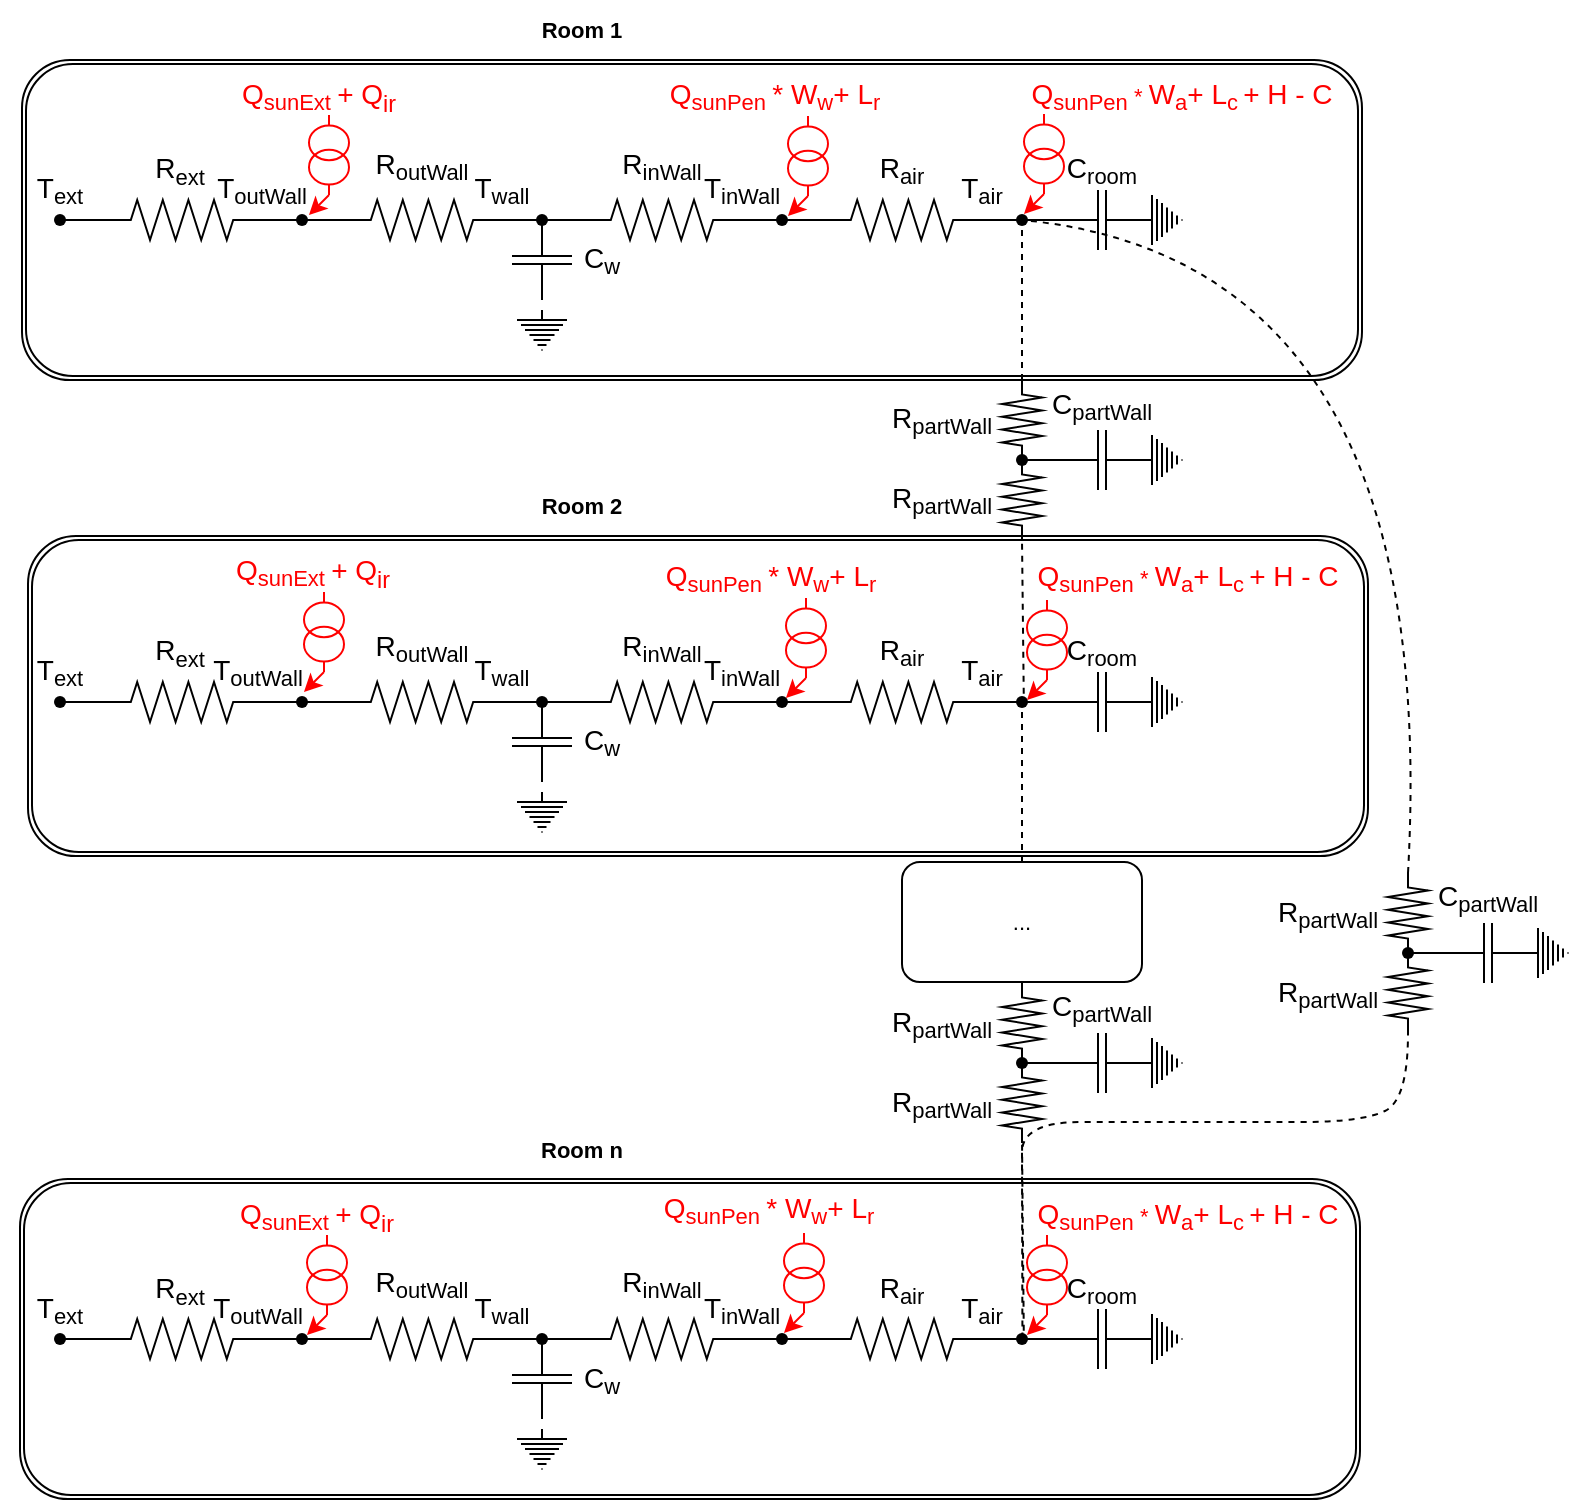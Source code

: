 <mxfile version="20.6.0" type="github">
  <diagram id="fp2iglX0YN-jyKUy6nzM" name="Page-1">
    <mxGraphModel dx="1377" dy="803" grid="1" gridSize="10" guides="1" tooltips="1" connect="1" arrows="1" fold="1" page="1" pageScale="1" pageWidth="827" pageHeight="1169" math="0" shadow="0">
      <root>
        <mxCell id="0" />
        <mxCell id="1" parent="0" />
        <mxCell id="AQ2lkBxd3Dtjlv-5lI-6-3" value="" style="pointerEvents=1;verticalLabelPosition=bottom;shadow=0;dashed=0;align=center;html=1;verticalAlign=top;shape=mxgraph.electrical.resistors.resistor_2;" parent="1" vertex="1">
          <mxGeometry x="80" y="110" width="80" height="20" as="geometry" />
        </mxCell>
        <mxCell id="AQ2lkBxd3Dtjlv-5lI-6-4" value="" style="shape=waypoint;sketch=0;fillStyle=solid;size=6;pointerEvents=1;points=[];fillColor=none;resizable=0;rotatable=0;perimeter=centerPerimeter;snapToPoint=1;" parent="1" vertex="1">
          <mxGeometry x="39" y="100" width="40" height="40" as="geometry" />
        </mxCell>
        <mxCell id="AQ2lkBxd3Dtjlv-5lI-6-5" value="&lt;font style=&quot;&quot;&gt;&lt;span style=&quot;font-size: 14px;&quot;&gt;T&lt;/span&gt;&lt;sub style=&quot;&quot;&gt;&lt;font style=&quot;font-size: 11px;&quot;&gt;ext&lt;/font&gt;&lt;/sub&gt;&lt;/font&gt;" style="text;html=1;strokeColor=none;fillColor=none;align=center;verticalAlign=middle;whiteSpace=wrap;rounded=0;" parent="1" vertex="1">
          <mxGeometry x="29" y="90" width="60" height="30" as="geometry" />
        </mxCell>
        <mxCell id="AQ2lkBxd3Dtjlv-5lI-6-13" value="&lt;font style=&quot;font-size: 14px;&quot;&gt;T&lt;/font&gt;&lt;sub style=&quot;&quot;&gt;&lt;font style=&quot;font-size: 11px;&quot;&gt;outWall&lt;/font&gt;&lt;/sub&gt;" style="text;html=1;strokeColor=none;fillColor=none;align=center;verticalAlign=middle;whiteSpace=wrap;rounded=0;" parent="1" vertex="1">
          <mxGeometry x="130" y="90" width="60" height="30" as="geometry" />
        </mxCell>
        <mxCell id="AQ2lkBxd3Dtjlv-5lI-6-14" value="" style="pointerEvents=1;verticalLabelPosition=bottom;shadow=0;dashed=0;align=center;html=1;verticalAlign=top;shape=mxgraph.electrical.resistors.resistor_2;" parent="1" vertex="1">
          <mxGeometry x="200" y="110" width="80" height="20" as="geometry" />
        </mxCell>
        <mxCell id="AQ2lkBxd3Dtjlv-5lI-6-17" value="" style="endArrow=none;html=1;rounded=0;fontSize=14;exitX=0.592;exitY=0.597;exitDx=0;exitDy=0;exitPerimeter=0;entryX=0;entryY=0.5;entryDx=0;entryDy=0;entryPerimeter=0;" parent="1" source="AQ2lkBxd3Dtjlv-5lI-6-4" target="AQ2lkBxd3Dtjlv-5lI-6-3" edge="1">
          <mxGeometry width="50" height="50" relative="1" as="geometry">
            <mxPoint x="270" y="330" as="sourcePoint" />
            <mxPoint x="320" y="280" as="targetPoint" />
          </mxGeometry>
        </mxCell>
        <mxCell id="AQ2lkBxd3Dtjlv-5lI-6-21" value="" style="endArrow=none;html=1;rounded=0;fontSize=14;exitX=1;exitY=0.5;exitDx=0;exitDy=0;exitPerimeter=0;entryX=0;entryY=0.5;entryDx=0;entryDy=0;entryPerimeter=0;" parent="1" source="AQ2lkBxd3Dtjlv-5lI-6-3" target="AQ2lkBxd3Dtjlv-5lI-6-14" edge="1">
          <mxGeometry width="50" height="50" relative="1" as="geometry">
            <mxPoint x="270" y="330" as="sourcePoint" />
            <mxPoint x="320" y="280" as="targetPoint" />
          </mxGeometry>
        </mxCell>
        <mxCell id="AQ2lkBxd3Dtjlv-5lI-6-22" value="" style="shape=waypoint;sketch=0;fillStyle=solid;size=6;pointerEvents=1;points=[];fillColor=none;resizable=0;rotatable=0;perimeter=centerPerimeter;snapToPoint=1;fontSize=14;" parent="1" vertex="1">
          <mxGeometry x="160" y="100" width="40" height="40" as="geometry" />
        </mxCell>
        <mxCell id="AQ2lkBxd3Dtjlv-5lI-6-23" value="" style="pointerEvents=1;verticalLabelPosition=bottom;shadow=0;dashed=0;align=center;html=1;verticalAlign=top;shape=mxgraph.electrical.capacitors.capacitor_1;fontSize=14;direction=south;" parent="1" vertex="1">
          <mxGeometry x="285" y="120" width="30" height="40" as="geometry" />
        </mxCell>
        <mxCell id="AQ2lkBxd3Dtjlv-5lI-6-24" value="" style="pointerEvents=1;verticalLabelPosition=bottom;shadow=0;dashed=0;align=center;html=1;verticalAlign=top;shape=mxgraph.electrical.signal_sources.protective_earth;fontSize=14;" parent="1" vertex="1">
          <mxGeometry x="287.5" y="165" width="25" height="20" as="geometry" />
        </mxCell>
        <mxCell id="AQ2lkBxd3Dtjlv-5lI-6-25" value="&lt;font style=&quot;font-size: 14px;&quot;&gt;T&lt;/font&gt;&lt;sub style=&quot;&quot;&gt;&lt;font style=&quot;font-size: 11px;&quot;&gt;wall&lt;/font&gt;&lt;/sub&gt;" style="text;html=1;strokeColor=none;fillColor=none;align=center;verticalAlign=middle;whiteSpace=wrap;rounded=0;" parent="1" vertex="1">
          <mxGeometry x="250" y="90" width="60" height="30" as="geometry" />
        </mxCell>
        <mxCell id="AQ2lkBxd3Dtjlv-5lI-6-26" value="" style="pointerEvents=1;verticalLabelPosition=bottom;shadow=0;dashed=0;align=center;html=1;verticalAlign=top;shape=mxgraph.electrical.resistors.resistor_2;" parent="1" vertex="1">
          <mxGeometry x="320" y="110" width="80" height="20" as="geometry" />
        </mxCell>
        <mxCell id="AQ2lkBxd3Dtjlv-5lI-6-27" value="" style="endArrow=none;html=1;rounded=0;fontSize=14;exitX=1;exitY=0.5;exitDx=0;exitDy=0;exitPerimeter=0;entryX=0;entryY=0.5;entryDx=0;entryDy=0;entryPerimeter=0;" parent="1" target="AQ2lkBxd3Dtjlv-5lI-6-26" edge="1">
          <mxGeometry width="50" height="50" relative="1" as="geometry">
            <mxPoint x="280" y="120" as="sourcePoint" />
            <mxPoint x="440" y="280" as="targetPoint" />
          </mxGeometry>
        </mxCell>
        <mxCell id="AQ2lkBxd3Dtjlv-5lI-6-28" value="" style="shape=waypoint;sketch=0;fillStyle=solid;size=6;pointerEvents=1;points=[];fillColor=none;resizable=0;rotatable=0;perimeter=centerPerimeter;snapToPoint=1;fontSize=14;" parent="1" vertex="1">
          <mxGeometry x="280" y="100" width="40" height="40" as="geometry" />
        </mxCell>
        <mxCell id="AQ2lkBxd3Dtjlv-5lI-6-29" value="&lt;span style=&quot;font-size: 14px;&quot;&gt;C&lt;/span&gt;&lt;sub style=&quot;&quot;&gt;&lt;font style=&quot;font-size: 11px;&quot;&gt;w&lt;/font&gt;&lt;/sub&gt;" style="text;html=1;strokeColor=none;fillColor=none;align=center;verticalAlign=middle;whiteSpace=wrap;rounded=0;" parent="1" vertex="1">
          <mxGeometry x="300" y="125" width="60" height="30" as="geometry" />
        </mxCell>
        <mxCell id="AQ2lkBxd3Dtjlv-5lI-6-30" value="&lt;font style=&quot;&quot;&gt;&lt;span style=&quot;font-size: 14px;&quot;&gt;T&lt;/span&gt;&lt;sub style=&quot;&quot;&gt;&lt;font style=&quot;font-size: 11px;&quot;&gt;inWall&lt;/font&gt;&lt;/sub&gt;&lt;/font&gt;" style="text;html=1;strokeColor=none;fillColor=none;align=center;verticalAlign=middle;whiteSpace=wrap;rounded=0;" parent="1" vertex="1">
          <mxGeometry x="370" y="90" width="60" height="30" as="geometry" />
        </mxCell>
        <mxCell id="AQ2lkBxd3Dtjlv-5lI-6-31" value="" style="pointerEvents=1;verticalLabelPosition=bottom;shadow=0;dashed=0;align=center;html=1;verticalAlign=top;shape=mxgraph.electrical.resistors.resistor_2;" parent="1" vertex="1">
          <mxGeometry x="440" y="110" width="80" height="20" as="geometry" />
        </mxCell>
        <mxCell id="AQ2lkBxd3Dtjlv-5lI-6-32" value="" style="endArrow=none;html=1;rounded=0;fontSize=14;exitX=1;exitY=0.5;exitDx=0;exitDy=0;exitPerimeter=0;entryX=0;entryY=0.5;entryDx=0;entryDy=0;entryPerimeter=0;" parent="1" target="AQ2lkBxd3Dtjlv-5lI-6-31" edge="1">
          <mxGeometry width="50" height="50" relative="1" as="geometry">
            <mxPoint x="400" y="120" as="sourcePoint" />
            <mxPoint x="560" y="280" as="targetPoint" />
          </mxGeometry>
        </mxCell>
        <mxCell id="AQ2lkBxd3Dtjlv-5lI-6-33" value="" style="shape=waypoint;sketch=0;fillStyle=solid;size=6;pointerEvents=1;points=[];fillColor=none;resizable=0;rotatable=0;perimeter=centerPerimeter;snapToPoint=1;fontSize=14;" parent="1" vertex="1">
          <mxGeometry x="400" y="100" width="40" height="40" as="geometry" />
        </mxCell>
        <mxCell id="AQ2lkBxd3Dtjlv-5lI-6-34" value="" style="endArrow=none;html=1;rounded=0;fontSize=14;exitX=1;exitY=0.5;exitDx=0;exitDy=0;exitPerimeter=0;entryX=0;entryY=0.5;entryDx=0;entryDy=0;entryPerimeter=0;" parent="1" edge="1">
          <mxGeometry width="50" height="50" relative="1" as="geometry">
            <mxPoint x="520.0" y="120" as="sourcePoint" />
            <mxPoint x="560.0" y="120" as="targetPoint" />
          </mxGeometry>
        </mxCell>
        <mxCell id="AQ2lkBxd3Dtjlv-5lI-6-35" value="" style="shape=waypoint;sketch=0;fillStyle=solid;size=6;pointerEvents=1;points=[];fillColor=none;resizable=0;rotatable=0;perimeter=centerPerimeter;snapToPoint=1;fontSize=14;" parent="1" vertex="1">
          <mxGeometry x="520" y="100" width="40" height="40" as="geometry" />
        </mxCell>
        <mxCell id="AQ2lkBxd3Dtjlv-5lI-6-36" value="&lt;font style=&quot;font-size: 14px;&quot;&gt;T&lt;/font&gt;&lt;sub style=&quot;&quot;&gt;&lt;font style=&quot;font-size: 11px;&quot;&gt;air&lt;/font&gt;&lt;/sub&gt;" style="text;html=1;strokeColor=none;fillColor=none;align=center;verticalAlign=middle;whiteSpace=wrap;rounded=0;" parent="1" vertex="1">
          <mxGeometry x="490" y="90" width="60" height="30" as="geometry" />
        </mxCell>
        <mxCell id="AQ2lkBxd3Dtjlv-5lI-6-37" value="" style="pointerEvents=1;verticalLabelPosition=bottom;shadow=0;dashed=0;align=center;html=1;verticalAlign=top;shape=mxgraph.electrical.capacitors.capacitor_1;fontSize=14;direction=west;" parent="1" vertex="1">
          <mxGeometry x="560" y="105" width="40" height="30" as="geometry" />
        </mxCell>
        <mxCell id="AQ2lkBxd3Dtjlv-5lI-6-38" value="" style="pointerEvents=1;verticalLabelPosition=bottom;shadow=0;dashed=0;align=center;html=1;verticalAlign=top;shape=mxgraph.electrical.signal_sources.protective_earth;fontSize=14;direction=north;" parent="1" vertex="1">
          <mxGeometry x="600" y="107.5" width="20" height="25" as="geometry" />
        </mxCell>
        <mxCell id="AQ2lkBxd3Dtjlv-5lI-6-39" value="&lt;span style=&quot;font-size: 14px;&quot;&gt;C&lt;/span&gt;&lt;sub style=&quot;&quot;&gt;&lt;font style=&quot;font-size: 11px;&quot;&gt;room&lt;/font&gt;&lt;/sub&gt;" style="text;html=1;strokeColor=none;fillColor=none;align=center;verticalAlign=middle;whiteSpace=wrap;rounded=0;" parent="1" vertex="1">
          <mxGeometry x="550" y="80" width="60" height="30" as="geometry" />
        </mxCell>
        <mxCell id="AQ2lkBxd3Dtjlv-5lI-6-40" value="" style="pointerEvents=1;verticalLabelPosition=bottom;shadow=0;dashed=0;align=center;html=1;verticalAlign=top;shape=mxgraph.electrical.resistors.resistor_2;direction=south;" parent="1" vertex="1">
          <mxGeometry x="530" y="200" width="20" height="40" as="geometry" />
        </mxCell>
        <mxCell id="AQ2lkBxd3Dtjlv-5lI-6-42" value="&lt;font style=&quot;&quot;&gt;&lt;font style=&quot;&quot;&gt;&lt;span style=&quot;font-size: 14px;&quot;&gt;R&lt;/span&gt;&lt;sub style=&quot;&quot;&gt;&lt;font style=&quot;font-size: 11px;&quot;&gt;air&lt;/font&gt;&lt;/sub&gt;&lt;br&gt;&lt;/font&gt;&lt;/font&gt;" style="text;html=1;strokeColor=none;fillColor=none;align=center;verticalAlign=middle;whiteSpace=wrap;rounded=0;" parent="1" vertex="1">
          <mxGeometry x="450" y="80" width="60" height="30" as="geometry" />
        </mxCell>
        <mxCell id="AQ2lkBxd3Dtjlv-5lI-6-43" value="&lt;font style=&quot;&quot;&gt;&lt;font style=&quot;&quot;&gt;&lt;span style=&quot;font-size: 14px;&quot;&gt;R&lt;/span&gt;&lt;sub style=&quot;&quot;&gt;&lt;font style=&quot;font-size: 11px;&quot;&gt;inWall&lt;/font&gt;&lt;/sub&gt;&lt;br&gt;&lt;/font&gt;&lt;/font&gt;" style="text;html=1;strokeColor=none;fillColor=none;align=center;verticalAlign=middle;whiteSpace=wrap;rounded=0;" parent="1" vertex="1">
          <mxGeometry x="330" y="77.5" width="60" height="30" as="geometry" />
        </mxCell>
        <mxCell id="AQ2lkBxd3Dtjlv-5lI-6-44" value="&lt;font style=&quot;&quot;&gt;&lt;font style=&quot;&quot;&gt;&lt;span style=&quot;font-size: 14px;&quot;&gt;R&lt;/span&gt;&lt;sub style=&quot;&quot;&gt;&lt;font style=&quot;font-size: 11px;&quot;&gt;outWall&lt;/font&gt;&lt;/sub&gt;&lt;br&gt;&lt;/font&gt;&lt;/font&gt;" style="text;html=1;strokeColor=none;fillColor=none;align=center;verticalAlign=middle;whiteSpace=wrap;rounded=0;" parent="1" vertex="1">
          <mxGeometry x="210" y="77.5" width="60" height="30" as="geometry" />
        </mxCell>
        <mxCell id="AQ2lkBxd3Dtjlv-5lI-6-45" value="&lt;font style=&quot;&quot;&gt;&lt;font style=&quot;&quot;&gt;&lt;font style=&quot;font-size: 14px;&quot;&gt;R&lt;/font&gt;&lt;font style=&quot;vertical-align: sub; font-size: 11px;&quot;&gt;ext&lt;/font&gt;&lt;br&gt;&lt;/font&gt;&lt;/font&gt;" style="text;html=1;strokeColor=none;fillColor=none;align=center;verticalAlign=middle;whiteSpace=wrap;rounded=0;" parent="1" vertex="1">
          <mxGeometry x="89" y="80" width="60" height="30" as="geometry" />
        </mxCell>
        <mxCell id="AQ2lkBxd3Dtjlv-5lI-6-46" value="&lt;font style=&quot;&quot;&gt;&lt;font style=&quot;&quot;&gt;&lt;span style=&quot;font-size: 14px;&quot;&gt;R&lt;/span&gt;&lt;sub style=&quot;&quot;&gt;&lt;font style=&quot;font-size: 11px;&quot;&gt;partWall&lt;/font&gt;&lt;/sub&gt;&lt;br&gt;&lt;/font&gt;&lt;/font&gt;" style="text;html=1;strokeColor=none;fillColor=none;align=center;verticalAlign=middle;whiteSpace=wrap;rounded=0;" parent="1" vertex="1">
          <mxGeometry x="470" y="245" width="60" height="30" as="geometry" />
        </mxCell>
        <mxCell id="AQ2lkBxd3Dtjlv-5lI-6-47" value="" style="shape=waypoint;sketch=0;fillStyle=solid;size=6;pointerEvents=1;points=[];fillColor=none;resizable=0;rotatable=0;perimeter=centerPerimeter;snapToPoint=1;fontSize=11;" parent="1" vertex="1">
          <mxGeometry x="520" y="220" width="40" height="40" as="geometry" />
        </mxCell>
        <mxCell id="AQ2lkBxd3Dtjlv-5lI-6-48" value="" style="endArrow=none;dashed=1;html=1;rounded=0;fontSize=11;exitX=0;exitY=0.5;exitDx=0;exitDy=0;exitPerimeter=0;entryX=0.541;entryY=0.597;entryDx=0;entryDy=0;entryPerimeter=0;" parent="1" source="AQ2lkBxd3Dtjlv-5lI-6-40" target="AQ2lkBxd3Dtjlv-5lI-6-35" edge="1">
          <mxGeometry width="50" height="50" relative="1" as="geometry">
            <mxPoint x="540" y="140" as="sourcePoint" />
            <mxPoint x="550" y="140" as="targetPoint" />
          </mxGeometry>
        </mxCell>
        <mxCell id="AQ2lkBxd3Dtjlv-5lI-6-49" value="" style="pointerEvents=1;verticalLabelPosition=bottom;shadow=0;dashed=0;align=center;html=1;verticalAlign=top;shape=mxgraph.electrical.resistors.resistor_2;direction=south;" parent="1" vertex="1">
          <mxGeometry x="530" y="240" width="20" height="40" as="geometry" />
        </mxCell>
        <mxCell id="AQ2lkBxd3Dtjlv-5lI-6-53" value="&lt;font style=&quot;&quot;&gt;&lt;font style=&quot;&quot;&gt;&lt;span style=&quot;font-size: 14px;&quot;&gt;R&lt;/span&gt;&lt;sub style=&quot;&quot;&gt;&lt;font style=&quot;font-size: 11px;&quot;&gt;partWall&lt;/font&gt;&lt;/sub&gt;&lt;br&gt;&lt;/font&gt;&lt;/font&gt;" style="text;html=1;strokeColor=none;fillColor=none;align=center;verticalAlign=middle;whiteSpace=wrap;rounded=0;" parent="1" vertex="1">
          <mxGeometry x="470" y="205" width="60" height="30" as="geometry" />
        </mxCell>
        <mxCell id="AQ2lkBxd3Dtjlv-5lI-6-57" value="" style="pointerEvents=1;verticalLabelPosition=bottom;shadow=0;dashed=0;align=center;html=1;verticalAlign=top;shape=mxgraph.electrical.capacitors.capacitor_1;fontSize=14;direction=west;" parent="1" vertex="1">
          <mxGeometry x="560" y="225" width="40" height="30" as="geometry" />
        </mxCell>
        <mxCell id="AQ2lkBxd3Dtjlv-5lI-6-58" value="" style="pointerEvents=1;verticalLabelPosition=bottom;shadow=0;dashed=0;align=center;html=1;verticalAlign=top;shape=mxgraph.electrical.signal_sources.protective_earth;fontSize=14;direction=north;" parent="1" vertex="1">
          <mxGeometry x="600" y="227.5" width="20" height="25" as="geometry" />
        </mxCell>
        <mxCell id="AQ2lkBxd3Dtjlv-5lI-6-59" value="&lt;span style=&quot;font-size: 14px;&quot;&gt;C&lt;/span&gt;&lt;sub style=&quot;&quot;&gt;&lt;font style=&quot;font-size: 11px;&quot;&gt;partWall&lt;/font&gt;&lt;/sub&gt;" style="text;html=1;strokeColor=none;fillColor=none;align=center;verticalAlign=middle;whiteSpace=wrap;rounded=0;" parent="1" vertex="1">
          <mxGeometry x="550" y="197.5" width="60" height="30" as="geometry" />
        </mxCell>
        <mxCell id="AQ2lkBxd3Dtjlv-5lI-6-61" value="" style="endArrow=none;html=1;rounded=0;fontSize=11;entryX=1;entryY=0.5;entryDx=0;entryDy=0;entryPerimeter=0;" parent="1" source="AQ2lkBxd3Dtjlv-5lI-6-47" target="AQ2lkBxd3Dtjlv-5lI-6-57" edge="1">
          <mxGeometry width="50" height="50" relative="1" as="geometry">
            <mxPoint x="270" y="348" as="sourcePoint" />
            <mxPoint x="320" y="298" as="targetPoint" />
          </mxGeometry>
        </mxCell>
        <mxCell id="AQ2lkBxd3Dtjlv-5lI-6-62" value="" style="endArrow=none;dashed=1;html=1;rounded=0;fontSize=11;entryX=1;entryY=0.5;entryDx=0;entryDy=0;entryPerimeter=0;exitX=0.849;exitY=1.061;exitDx=0;exitDy=0;exitPerimeter=0;" parent="1" source="AQ2lkBxd3Dtjlv-5lI-6-89" target="AQ2lkBxd3Dtjlv-5lI-6-49" edge="1">
          <mxGeometry width="50" height="50" relative="1" as="geometry">
            <mxPoint x="540" y="341" as="sourcePoint" />
            <mxPoint x="540.0" y="301" as="targetPoint" />
          </mxGeometry>
        </mxCell>
        <mxCell id="AQ2lkBxd3Dtjlv-5lI-6-67" value="&lt;b&gt;Room 1&lt;/b&gt;" style="text;html=1;strokeColor=none;fillColor=none;align=center;verticalAlign=middle;whiteSpace=wrap;rounded=0;fontSize=11;" parent="1" vertex="1">
          <mxGeometry x="290" y="10" width="60" height="30" as="geometry" />
        </mxCell>
        <mxCell id="AQ2lkBxd3Dtjlv-5lI-6-68" value="" style="pointerEvents=1;verticalLabelPosition=bottom;shadow=0;dashed=0;align=center;html=1;verticalAlign=top;shape=mxgraph.electrical.resistors.resistor_2;" parent="1" vertex="1">
          <mxGeometry x="80" y="351" width="80" height="20" as="geometry" />
        </mxCell>
        <mxCell id="AQ2lkBxd3Dtjlv-5lI-6-69" value="" style="shape=waypoint;sketch=0;fillStyle=solid;size=6;pointerEvents=1;points=[];fillColor=none;resizable=0;rotatable=0;perimeter=centerPerimeter;snapToPoint=1;" parent="1" vertex="1">
          <mxGeometry x="39" y="341" width="40" height="40" as="geometry" />
        </mxCell>
        <mxCell id="AQ2lkBxd3Dtjlv-5lI-6-70" value="&lt;font style=&quot;&quot;&gt;&lt;span style=&quot;font-size: 14px;&quot;&gt;T&lt;/span&gt;&lt;sub style=&quot;&quot;&gt;&lt;font style=&quot;font-size: 11px;&quot;&gt;ext&lt;/font&gt;&lt;/sub&gt;&lt;/font&gt;" style="text;html=1;strokeColor=none;fillColor=none;align=center;verticalAlign=middle;whiteSpace=wrap;rounded=0;" parent="1" vertex="1">
          <mxGeometry x="29" y="331" width="60" height="30" as="geometry" />
        </mxCell>
        <mxCell id="AQ2lkBxd3Dtjlv-5lI-6-71" value="&lt;font style=&quot;font-size: 14px;&quot;&gt;T&lt;/font&gt;&lt;sub style=&quot;&quot;&gt;&lt;font style=&quot;font-size: 11px;&quot;&gt;outWall&lt;/font&gt;&lt;/sub&gt;" style="text;html=1;strokeColor=none;fillColor=none;align=center;verticalAlign=middle;whiteSpace=wrap;rounded=0;" parent="1" vertex="1">
          <mxGeometry x="128" y="331" width="60" height="30" as="geometry" />
        </mxCell>
        <mxCell id="AQ2lkBxd3Dtjlv-5lI-6-72" value="" style="pointerEvents=1;verticalLabelPosition=bottom;shadow=0;dashed=0;align=center;html=1;verticalAlign=top;shape=mxgraph.electrical.resistors.resistor_2;" parent="1" vertex="1">
          <mxGeometry x="200" y="351" width="80" height="20" as="geometry" />
        </mxCell>
        <mxCell id="AQ2lkBxd3Dtjlv-5lI-6-73" value="" style="endArrow=none;html=1;rounded=0;fontSize=14;exitX=0.592;exitY=0.597;exitDx=0;exitDy=0;exitPerimeter=0;entryX=0;entryY=0.5;entryDx=0;entryDy=0;entryPerimeter=0;" parent="1" source="AQ2lkBxd3Dtjlv-5lI-6-69" target="AQ2lkBxd3Dtjlv-5lI-6-68" edge="1">
          <mxGeometry width="50" height="50" relative="1" as="geometry">
            <mxPoint x="270" y="571" as="sourcePoint" />
            <mxPoint x="320" y="521" as="targetPoint" />
          </mxGeometry>
        </mxCell>
        <mxCell id="AQ2lkBxd3Dtjlv-5lI-6-74" value="" style="endArrow=none;html=1;rounded=0;fontSize=14;exitX=1;exitY=0.5;exitDx=0;exitDy=0;exitPerimeter=0;entryX=0;entryY=0.5;entryDx=0;entryDy=0;entryPerimeter=0;" parent="1" source="AQ2lkBxd3Dtjlv-5lI-6-68" target="AQ2lkBxd3Dtjlv-5lI-6-72" edge="1">
          <mxGeometry width="50" height="50" relative="1" as="geometry">
            <mxPoint x="270" y="571" as="sourcePoint" />
            <mxPoint x="320" y="521" as="targetPoint" />
          </mxGeometry>
        </mxCell>
        <mxCell id="AQ2lkBxd3Dtjlv-5lI-6-75" value="" style="shape=waypoint;sketch=0;fillStyle=solid;size=6;pointerEvents=1;points=[];fillColor=none;resizable=0;rotatable=0;perimeter=centerPerimeter;snapToPoint=1;fontSize=14;" parent="1" vertex="1">
          <mxGeometry x="160" y="341" width="40" height="40" as="geometry" />
        </mxCell>
        <mxCell id="AQ2lkBxd3Dtjlv-5lI-6-76" value="" style="pointerEvents=1;verticalLabelPosition=bottom;shadow=0;dashed=0;align=center;html=1;verticalAlign=top;shape=mxgraph.electrical.capacitors.capacitor_1;fontSize=14;direction=south;" parent="1" vertex="1">
          <mxGeometry x="285" y="361" width="30" height="40" as="geometry" />
        </mxCell>
        <mxCell id="AQ2lkBxd3Dtjlv-5lI-6-77" value="" style="pointerEvents=1;verticalLabelPosition=bottom;shadow=0;dashed=0;align=center;html=1;verticalAlign=top;shape=mxgraph.electrical.signal_sources.protective_earth;fontSize=14;" parent="1" vertex="1">
          <mxGeometry x="287.5" y="406" width="25" height="20" as="geometry" />
        </mxCell>
        <mxCell id="AQ2lkBxd3Dtjlv-5lI-6-78" value="&lt;font style=&quot;font-size: 14px;&quot;&gt;T&lt;/font&gt;&lt;sub style=&quot;&quot;&gt;&lt;font style=&quot;font-size: 11px;&quot;&gt;wall&lt;/font&gt;&lt;/sub&gt;" style="text;html=1;strokeColor=none;fillColor=none;align=center;verticalAlign=middle;whiteSpace=wrap;rounded=0;" parent="1" vertex="1">
          <mxGeometry x="250" y="331" width="60" height="30" as="geometry" />
        </mxCell>
        <mxCell id="AQ2lkBxd3Dtjlv-5lI-6-79" value="" style="pointerEvents=1;verticalLabelPosition=bottom;shadow=0;dashed=0;align=center;html=1;verticalAlign=top;shape=mxgraph.electrical.resistors.resistor_2;" parent="1" vertex="1">
          <mxGeometry x="320" y="351" width="80" height="20" as="geometry" />
        </mxCell>
        <mxCell id="AQ2lkBxd3Dtjlv-5lI-6-80" value="" style="endArrow=none;html=1;rounded=0;fontSize=14;exitX=1;exitY=0.5;exitDx=0;exitDy=0;exitPerimeter=0;entryX=0;entryY=0.5;entryDx=0;entryDy=0;entryPerimeter=0;" parent="1" target="AQ2lkBxd3Dtjlv-5lI-6-79" edge="1">
          <mxGeometry width="50" height="50" relative="1" as="geometry">
            <mxPoint x="280" y="361" as="sourcePoint" />
            <mxPoint x="440" y="521" as="targetPoint" />
          </mxGeometry>
        </mxCell>
        <mxCell id="AQ2lkBxd3Dtjlv-5lI-6-81" value="" style="shape=waypoint;sketch=0;fillStyle=solid;size=6;pointerEvents=1;points=[];fillColor=none;resizable=0;rotatable=0;perimeter=centerPerimeter;snapToPoint=1;fontSize=14;" parent="1" vertex="1">
          <mxGeometry x="280" y="341" width="40" height="40" as="geometry" />
        </mxCell>
        <mxCell id="AQ2lkBxd3Dtjlv-5lI-6-82" value="&lt;span style=&quot;font-size: 14px;&quot;&gt;C&lt;/span&gt;&lt;sub style=&quot;&quot;&gt;&lt;font style=&quot;font-size: 11px;&quot;&gt;w&lt;/font&gt;&lt;/sub&gt;" style="text;html=1;strokeColor=none;fillColor=none;align=center;verticalAlign=middle;whiteSpace=wrap;rounded=0;" parent="1" vertex="1">
          <mxGeometry x="300" y="366" width="60" height="30" as="geometry" />
        </mxCell>
        <mxCell id="AQ2lkBxd3Dtjlv-5lI-6-83" value="&lt;font style=&quot;&quot;&gt;&lt;span style=&quot;font-size: 14px;&quot;&gt;T&lt;/span&gt;&lt;sub style=&quot;&quot;&gt;&lt;font style=&quot;font-size: 11px;&quot;&gt;inWall&lt;/font&gt;&lt;/sub&gt;&lt;/font&gt;" style="text;html=1;strokeColor=none;fillColor=none;align=center;verticalAlign=middle;whiteSpace=wrap;rounded=0;" parent="1" vertex="1">
          <mxGeometry x="370" y="331" width="60" height="30" as="geometry" />
        </mxCell>
        <mxCell id="AQ2lkBxd3Dtjlv-5lI-6-84" value="" style="pointerEvents=1;verticalLabelPosition=bottom;shadow=0;dashed=0;align=center;html=1;verticalAlign=top;shape=mxgraph.electrical.resistors.resistor_2;" parent="1" vertex="1">
          <mxGeometry x="440" y="351" width="80" height="20" as="geometry" />
        </mxCell>
        <mxCell id="AQ2lkBxd3Dtjlv-5lI-6-85" value="" style="endArrow=none;html=1;rounded=0;fontSize=14;exitX=1;exitY=0.5;exitDx=0;exitDy=0;exitPerimeter=0;entryX=0;entryY=0.5;entryDx=0;entryDy=0;entryPerimeter=0;" parent="1" target="AQ2lkBxd3Dtjlv-5lI-6-84" edge="1">
          <mxGeometry width="50" height="50" relative="1" as="geometry">
            <mxPoint x="400.0" y="361" as="sourcePoint" />
            <mxPoint x="560" y="521" as="targetPoint" />
          </mxGeometry>
        </mxCell>
        <mxCell id="AQ2lkBxd3Dtjlv-5lI-6-86" value="" style="shape=waypoint;sketch=0;fillStyle=solid;size=6;pointerEvents=1;points=[];fillColor=none;resizable=0;rotatable=0;perimeter=centerPerimeter;snapToPoint=1;fontSize=14;" parent="1" vertex="1">
          <mxGeometry x="400" y="341" width="40" height="40" as="geometry" />
        </mxCell>
        <mxCell id="AQ2lkBxd3Dtjlv-5lI-6-87" value="" style="endArrow=none;html=1;rounded=0;fontSize=14;exitX=1;exitY=0.5;exitDx=0;exitDy=0;exitPerimeter=0;entryX=0;entryY=0.5;entryDx=0;entryDy=0;entryPerimeter=0;" parent="1" edge="1">
          <mxGeometry width="50" height="50" relative="1" as="geometry">
            <mxPoint x="520.0" y="361" as="sourcePoint" />
            <mxPoint x="560.0" y="361" as="targetPoint" />
          </mxGeometry>
        </mxCell>
        <mxCell id="AQ2lkBxd3Dtjlv-5lI-6-88" value="" style="shape=waypoint;sketch=0;fillStyle=solid;size=6;pointerEvents=1;points=[];fillColor=none;resizable=0;rotatable=0;perimeter=centerPerimeter;snapToPoint=1;fontSize=14;" parent="1" vertex="1">
          <mxGeometry x="520" y="341" width="40" height="40" as="geometry" />
        </mxCell>
        <mxCell id="AQ2lkBxd3Dtjlv-5lI-6-89" value="&lt;font style=&quot;font-size: 14px;&quot;&gt;T&lt;/font&gt;&lt;sub style=&quot;&quot;&gt;&lt;font style=&quot;font-size: 11px;&quot;&gt;air&lt;/font&gt;&lt;/sub&gt;" style="text;html=1;strokeColor=none;fillColor=none;align=center;verticalAlign=middle;whiteSpace=wrap;rounded=0;" parent="1" vertex="1">
          <mxGeometry x="490" y="331" width="60" height="30" as="geometry" />
        </mxCell>
        <mxCell id="AQ2lkBxd3Dtjlv-5lI-6-90" value="" style="pointerEvents=1;verticalLabelPosition=bottom;shadow=0;dashed=0;align=center;html=1;verticalAlign=top;shape=mxgraph.electrical.capacitors.capacitor_1;fontSize=14;direction=west;" parent="1" vertex="1">
          <mxGeometry x="560" y="346" width="40" height="30" as="geometry" />
        </mxCell>
        <mxCell id="AQ2lkBxd3Dtjlv-5lI-6-91" value="" style="pointerEvents=1;verticalLabelPosition=bottom;shadow=0;dashed=0;align=center;html=1;verticalAlign=top;shape=mxgraph.electrical.signal_sources.protective_earth;fontSize=14;direction=north;" parent="1" vertex="1">
          <mxGeometry x="600" y="348.5" width="20" height="25" as="geometry" />
        </mxCell>
        <mxCell id="AQ2lkBxd3Dtjlv-5lI-6-92" value="&lt;span style=&quot;font-size: 14px;&quot;&gt;C&lt;/span&gt;&lt;sub style=&quot;&quot;&gt;&lt;font style=&quot;font-size: 11px;&quot;&gt;room&lt;/font&gt;&lt;/sub&gt;" style="text;html=1;strokeColor=none;fillColor=none;align=center;verticalAlign=middle;whiteSpace=wrap;rounded=0;" parent="1" vertex="1">
          <mxGeometry x="550" y="321" width="60" height="30" as="geometry" />
        </mxCell>
        <mxCell id="AQ2lkBxd3Dtjlv-5lI-6-93" value="&lt;font style=&quot;&quot;&gt;&lt;font style=&quot;&quot;&gt;&lt;span style=&quot;font-size: 14px;&quot;&gt;R&lt;/span&gt;&lt;sub style=&quot;&quot;&gt;&lt;font style=&quot;font-size: 11px;&quot;&gt;air&lt;/font&gt;&lt;/sub&gt;&lt;br&gt;&lt;/font&gt;&lt;/font&gt;" style="text;html=1;strokeColor=none;fillColor=none;align=center;verticalAlign=middle;whiteSpace=wrap;rounded=0;" parent="1" vertex="1">
          <mxGeometry x="450" y="321" width="60" height="30" as="geometry" />
        </mxCell>
        <mxCell id="AQ2lkBxd3Dtjlv-5lI-6-94" value="&lt;font style=&quot;&quot;&gt;&lt;font style=&quot;&quot;&gt;&lt;span style=&quot;font-size: 14px;&quot;&gt;R&lt;/span&gt;&lt;sub style=&quot;&quot;&gt;&lt;font style=&quot;font-size: 11px;&quot;&gt;inWall&lt;/font&gt;&lt;/sub&gt;&lt;br&gt;&lt;/font&gt;&lt;/font&gt;" style="text;html=1;strokeColor=none;fillColor=none;align=center;verticalAlign=middle;whiteSpace=wrap;rounded=0;" parent="1" vertex="1">
          <mxGeometry x="330" y="318.5" width="60" height="30" as="geometry" />
        </mxCell>
        <mxCell id="AQ2lkBxd3Dtjlv-5lI-6-95" value="&lt;font style=&quot;&quot;&gt;&lt;font style=&quot;&quot;&gt;&lt;span style=&quot;font-size: 14px;&quot;&gt;R&lt;/span&gt;&lt;sub style=&quot;&quot;&gt;&lt;font style=&quot;font-size: 11px;&quot;&gt;outWall&lt;/font&gt;&lt;/sub&gt;&lt;br&gt;&lt;/font&gt;&lt;/font&gt;" style="text;html=1;strokeColor=none;fillColor=none;align=center;verticalAlign=middle;whiteSpace=wrap;rounded=0;" parent="1" vertex="1">
          <mxGeometry x="210" y="318.5" width="60" height="30" as="geometry" />
        </mxCell>
        <mxCell id="AQ2lkBxd3Dtjlv-5lI-6-96" value="&lt;font style=&quot;&quot;&gt;&lt;font style=&quot;&quot;&gt;&lt;font style=&quot;font-size: 14px;&quot;&gt;R&lt;/font&gt;&lt;font style=&quot;vertical-align: sub; font-size: 11px;&quot;&gt;ext&lt;/font&gt;&lt;br&gt;&lt;/font&gt;&lt;/font&gt;" style="text;html=1;strokeColor=none;fillColor=none;align=center;verticalAlign=middle;whiteSpace=wrap;rounded=0;" parent="1" vertex="1">
          <mxGeometry x="89" y="321" width="60" height="30" as="geometry" />
        </mxCell>
        <mxCell id="AQ2lkBxd3Dtjlv-5lI-6-97" value="" style="endArrow=none;dashed=1;html=1;rounded=0;fontSize=11;exitX=0;exitY=0.5;exitDx=0;exitDy=0;exitPerimeter=0;" parent="1" target="AQ2lkBxd3Dtjlv-5lI-6-88" edge="1">
          <mxGeometry width="50" height="50" relative="1" as="geometry">
            <mxPoint x="540.0" y="441" as="sourcePoint" />
            <mxPoint x="550" y="401" as="targetPoint" />
          </mxGeometry>
        </mxCell>
        <mxCell id="AQ2lkBxd3Dtjlv-5lI-6-99" value="&lt;b&gt;Room 2&lt;/b&gt;" style="text;html=1;strokeColor=none;fillColor=none;align=center;verticalAlign=middle;whiteSpace=wrap;rounded=0;fontSize=11;" parent="1" vertex="1">
          <mxGeometry x="290" y="248" width="60" height="30" as="geometry" />
        </mxCell>
        <mxCell id="AQ2lkBxd3Dtjlv-5lI-6-141" value="..." style="rounded=1;whiteSpace=wrap;html=1;fontSize=11;fillColor=none;" parent="1" vertex="1">
          <mxGeometry x="480" y="441" width="120" height="60" as="geometry" />
        </mxCell>
        <mxCell id="AQ2lkBxd3Dtjlv-5lI-6-152" value="" style="pointerEvents=1;verticalLabelPosition=bottom;shadow=0;dashed=0;align=center;html=1;verticalAlign=top;shape=mxgraph.electrical.resistors.resistor_2;direction=south;" parent="1" vertex="1">
          <mxGeometry x="530" y="501.5" width="20" height="40" as="geometry" />
        </mxCell>
        <mxCell id="AQ2lkBxd3Dtjlv-5lI-6-153" value="&lt;font style=&quot;&quot;&gt;&lt;font style=&quot;&quot;&gt;&lt;span style=&quot;font-size: 14px;&quot;&gt;R&lt;/span&gt;&lt;sub style=&quot;&quot;&gt;&lt;font style=&quot;font-size: 11px;&quot;&gt;partWall&lt;/font&gt;&lt;/sub&gt;&lt;br&gt;&lt;/font&gt;&lt;/font&gt;" style="text;html=1;strokeColor=none;fillColor=none;align=center;verticalAlign=middle;whiteSpace=wrap;rounded=0;" parent="1" vertex="1">
          <mxGeometry x="470" y="546.5" width="60" height="30" as="geometry" />
        </mxCell>
        <mxCell id="AQ2lkBxd3Dtjlv-5lI-6-154" value="" style="shape=waypoint;sketch=0;fillStyle=solid;size=6;pointerEvents=1;points=[];fillColor=none;resizable=0;rotatable=0;perimeter=centerPerimeter;snapToPoint=1;fontSize=11;" parent="1" vertex="1">
          <mxGeometry x="520" y="521.5" width="40" height="40" as="geometry" />
        </mxCell>
        <mxCell id="AQ2lkBxd3Dtjlv-5lI-6-155" value="" style="pointerEvents=1;verticalLabelPosition=bottom;shadow=0;dashed=0;align=center;html=1;verticalAlign=top;shape=mxgraph.electrical.resistors.resistor_2;direction=south;" parent="1" vertex="1">
          <mxGeometry x="530" y="541.5" width="20" height="40" as="geometry" />
        </mxCell>
        <mxCell id="AQ2lkBxd3Dtjlv-5lI-6-156" value="&lt;font style=&quot;&quot;&gt;&lt;font style=&quot;&quot;&gt;&lt;span style=&quot;font-size: 14px;&quot;&gt;R&lt;/span&gt;&lt;sub style=&quot;&quot;&gt;&lt;font style=&quot;font-size: 11px;&quot;&gt;partWall&lt;/font&gt;&lt;/sub&gt;&lt;br&gt;&lt;/font&gt;&lt;/font&gt;" style="text;html=1;strokeColor=none;fillColor=none;align=center;verticalAlign=middle;whiteSpace=wrap;rounded=0;" parent="1" vertex="1">
          <mxGeometry x="470" y="506.5" width="60" height="30" as="geometry" />
        </mxCell>
        <mxCell id="AQ2lkBxd3Dtjlv-5lI-6-157" value="" style="pointerEvents=1;verticalLabelPosition=bottom;shadow=0;dashed=0;align=center;html=1;verticalAlign=top;shape=mxgraph.electrical.capacitors.capacitor_1;fontSize=14;direction=west;" parent="1" vertex="1">
          <mxGeometry x="560" y="526.5" width="40" height="30" as="geometry" />
        </mxCell>
        <mxCell id="AQ2lkBxd3Dtjlv-5lI-6-158" value="" style="pointerEvents=1;verticalLabelPosition=bottom;shadow=0;dashed=0;align=center;html=1;verticalAlign=top;shape=mxgraph.electrical.signal_sources.protective_earth;fontSize=14;direction=north;" parent="1" vertex="1">
          <mxGeometry x="600" y="529" width="20" height="25" as="geometry" />
        </mxCell>
        <mxCell id="AQ2lkBxd3Dtjlv-5lI-6-159" value="&lt;span style=&quot;font-size: 14px;&quot;&gt;C&lt;/span&gt;&lt;sub style=&quot;&quot;&gt;&lt;font style=&quot;font-size: 11px;&quot;&gt;partWall&lt;/font&gt;&lt;/sub&gt;" style="text;html=1;strokeColor=none;fillColor=none;align=center;verticalAlign=middle;whiteSpace=wrap;rounded=0;" parent="1" vertex="1">
          <mxGeometry x="550" y="499" width="60" height="30" as="geometry" />
        </mxCell>
        <mxCell id="AQ2lkBxd3Dtjlv-5lI-6-160" value="" style="endArrow=none;html=1;rounded=0;fontSize=11;entryX=1;entryY=0.5;entryDx=0;entryDy=0;entryPerimeter=0;" parent="1" source="AQ2lkBxd3Dtjlv-5lI-6-154" target="AQ2lkBxd3Dtjlv-5lI-6-157" edge="1">
          <mxGeometry width="50" height="50" relative="1" as="geometry">
            <mxPoint x="270" y="649.5" as="sourcePoint" />
            <mxPoint x="320" y="599.5" as="targetPoint" />
          </mxGeometry>
        </mxCell>
        <mxCell id="AQ2lkBxd3Dtjlv-5lI-6-161" value="" style="endArrow=none;dashed=1;html=1;rounded=0;fontSize=11;exitX=0.849;exitY=1.061;exitDx=0;exitDy=0;exitPerimeter=0;" parent="1" source="AQ2lkBxd3Dtjlv-5lI-6-183" edge="1">
          <mxGeometry width="50" height="50" relative="1" as="geometry">
            <mxPoint x="540" y="659.5" as="sourcePoint" />
            <mxPoint x="540" y="580" as="targetPoint" />
          </mxGeometry>
        </mxCell>
        <mxCell id="AQ2lkBxd3Dtjlv-5lI-6-162" value="" style="pointerEvents=1;verticalLabelPosition=bottom;shadow=0;dashed=0;align=center;html=1;verticalAlign=top;shape=mxgraph.electrical.resistors.resistor_2;" parent="1" vertex="1">
          <mxGeometry x="80" y="669.5" width="80" height="20" as="geometry" />
        </mxCell>
        <mxCell id="AQ2lkBxd3Dtjlv-5lI-6-163" value="" style="shape=waypoint;sketch=0;fillStyle=solid;size=6;pointerEvents=1;points=[];fillColor=none;resizable=0;rotatable=0;perimeter=centerPerimeter;snapToPoint=1;" parent="1" vertex="1">
          <mxGeometry x="39" y="659.5" width="40" height="40" as="geometry" />
        </mxCell>
        <mxCell id="AQ2lkBxd3Dtjlv-5lI-6-164" value="&lt;font style=&quot;&quot;&gt;&lt;span style=&quot;font-size: 14px;&quot;&gt;T&lt;/span&gt;&lt;sub style=&quot;&quot;&gt;&lt;font style=&quot;font-size: 11px;&quot;&gt;ext&lt;/font&gt;&lt;/sub&gt;&lt;/font&gt;" style="text;html=1;strokeColor=none;fillColor=none;align=center;verticalAlign=middle;whiteSpace=wrap;rounded=0;" parent="1" vertex="1">
          <mxGeometry x="29" y="649.5" width="60" height="30" as="geometry" />
        </mxCell>
        <mxCell id="AQ2lkBxd3Dtjlv-5lI-6-165" value="&lt;font style=&quot;font-size: 14px;&quot;&gt;T&lt;/font&gt;&lt;sub style=&quot;&quot;&gt;&lt;font style=&quot;font-size: 11px;&quot;&gt;outWall&lt;/font&gt;&lt;/sub&gt;" style="text;html=1;strokeColor=none;fillColor=none;align=center;verticalAlign=middle;whiteSpace=wrap;rounded=0;" parent="1" vertex="1">
          <mxGeometry x="128" y="649.5" width="60" height="30" as="geometry" />
        </mxCell>
        <mxCell id="AQ2lkBxd3Dtjlv-5lI-6-166" value="" style="pointerEvents=1;verticalLabelPosition=bottom;shadow=0;dashed=0;align=center;html=1;verticalAlign=top;shape=mxgraph.electrical.resistors.resistor_2;" parent="1" vertex="1">
          <mxGeometry x="200" y="669.5" width="80" height="20" as="geometry" />
        </mxCell>
        <mxCell id="AQ2lkBxd3Dtjlv-5lI-6-167" value="" style="endArrow=none;html=1;rounded=0;fontSize=14;exitX=0.592;exitY=0.597;exitDx=0;exitDy=0;exitPerimeter=0;entryX=0;entryY=0.5;entryDx=0;entryDy=0;entryPerimeter=0;" parent="1" source="AQ2lkBxd3Dtjlv-5lI-6-163" target="AQ2lkBxd3Dtjlv-5lI-6-162" edge="1">
          <mxGeometry width="50" height="50" relative="1" as="geometry">
            <mxPoint x="270" y="889.5" as="sourcePoint" />
            <mxPoint x="320" y="839.5" as="targetPoint" />
          </mxGeometry>
        </mxCell>
        <mxCell id="AQ2lkBxd3Dtjlv-5lI-6-168" value="" style="endArrow=none;html=1;rounded=0;fontSize=14;exitX=1;exitY=0.5;exitDx=0;exitDy=0;exitPerimeter=0;entryX=0;entryY=0.5;entryDx=0;entryDy=0;entryPerimeter=0;" parent="1" source="AQ2lkBxd3Dtjlv-5lI-6-162" target="AQ2lkBxd3Dtjlv-5lI-6-166" edge="1">
          <mxGeometry width="50" height="50" relative="1" as="geometry">
            <mxPoint x="270" y="889.5" as="sourcePoint" />
            <mxPoint x="320" y="839.5" as="targetPoint" />
          </mxGeometry>
        </mxCell>
        <mxCell id="AQ2lkBxd3Dtjlv-5lI-6-169" value="" style="shape=waypoint;sketch=0;fillStyle=solid;size=6;pointerEvents=1;points=[];fillColor=none;resizable=0;rotatable=0;perimeter=centerPerimeter;snapToPoint=1;fontSize=14;" parent="1" vertex="1">
          <mxGeometry x="160" y="659.5" width="40" height="40" as="geometry" />
        </mxCell>
        <mxCell id="AQ2lkBxd3Dtjlv-5lI-6-170" value="" style="pointerEvents=1;verticalLabelPosition=bottom;shadow=0;dashed=0;align=center;html=1;verticalAlign=top;shape=mxgraph.electrical.capacitors.capacitor_1;fontSize=14;direction=south;" parent="1" vertex="1">
          <mxGeometry x="285" y="679.5" width="30" height="40" as="geometry" />
        </mxCell>
        <mxCell id="AQ2lkBxd3Dtjlv-5lI-6-171" value="" style="pointerEvents=1;verticalLabelPosition=bottom;shadow=0;dashed=0;align=center;html=1;verticalAlign=top;shape=mxgraph.electrical.signal_sources.protective_earth;fontSize=14;" parent="1" vertex="1">
          <mxGeometry x="287.5" y="724.5" width="25" height="20" as="geometry" />
        </mxCell>
        <mxCell id="AQ2lkBxd3Dtjlv-5lI-6-172" value="&lt;font style=&quot;font-size: 14px;&quot;&gt;T&lt;/font&gt;&lt;sub style=&quot;&quot;&gt;&lt;font style=&quot;font-size: 11px;&quot;&gt;wall&lt;/font&gt;&lt;/sub&gt;" style="text;html=1;strokeColor=none;fillColor=none;align=center;verticalAlign=middle;whiteSpace=wrap;rounded=0;" parent="1" vertex="1">
          <mxGeometry x="250" y="649.5" width="60" height="30" as="geometry" />
        </mxCell>
        <mxCell id="AQ2lkBxd3Dtjlv-5lI-6-173" value="" style="pointerEvents=1;verticalLabelPosition=bottom;shadow=0;dashed=0;align=center;html=1;verticalAlign=top;shape=mxgraph.electrical.resistors.resistor_2;" parent="1" vertex="1">
          <mxGeometry x="320" y="669.5" width="80" height="20" as="geometry" />
        </mxCell>
        <mxCell id="AQ2lkBxd3Dtjlv-5lI-6-174" value="" style="endArrow=none;html=1;rounded=0;fontSize=14;exitX=1;exitY=0.5;exitDx=0;exitDy=0;exitPerimeter=0;entryX=0;entryY=0.5;entryDx=0;entryDy=0;entryPerimeter=0;" parent="1" target="AQ2lkBxd3Dtjlv-5lI-6-173" edge="1">
          <mxGeometry width="50" height="50" relative="1" as="geometry">
            <mxPoint x="280" y="679.5" as="sourcePoint" />
            <mxPoint x="440" y="839.5" as="targetPoint" />
          </mxGeometry>
        </mxCell>
        <mxCell id="AQ2lkBxd3Dtjlv-5lI-6-175" value="" style="shape=waypoint;sketch=0;fillStyle=solid;size=6;pointerEvents=1;points=[];fillColor=none;resizable=0;rotatable=0;perimeter=centerPerimeter;snapToPoint=1;fontSize=14;" parent="1" vertex="1">
          <mxGeometry x="280" y="659.5" width="40" height="40" as="geometry" />
        </mxCell>
        <mxCell id="AQ2lkBxd3Dtjlv-5lI-6-176" value="&lt;span style=&quot;font-size: 14px;&quot;&gt;C&lt;/span&gt;&lt;sub style=&quot;&quot;&gt;&lt;font style=&quot;font-size: 11px;&quot;&gt;w&lt;/font&gt;&lt;/sub&gt;" style="text;html=1;strokeColor=none;fillColor=none;align=center;verticalAlign=middle;whiteSpace=wrap;rounded=0;" parent="1" vertex="1">
          <mxGeometry x="300" y="684.5" width="60" height="30" as="geometry" />
        </mxCell>
        <mxCell id="AQ2lkBxd3Dtjlv-5lI-6-177" value="&lt;font style=&quot;&quot;&gt;&lt;span style=&quot;font-size: 14px;&quot;&gt;T&lt;/span&gt;&lt;sub style=&quot;&quot;&gt;&lt;font style=&quot;font-size: 11px;&quot;&gt;inWall&lt;/font&gt;&lt;/sub&gt;&lt;/font&gt;" style="text;html=1;strokeColor=none;fillColor=none;align=center;verticalAlign=middle;whiteSpace=wrap;rounded=0;" parent="1" vertex="1">
          <mxGeometry x="370" y="649.5" width="60" height="30" as="geometry" />
        </mxCell>
        <mxCell id="AQ2lkBxd3Dtjlv-5lI-6-178" value="" style="pointerEvents=1;verticalLabelPosition=bottom;shadow=0;dashed=0;align=center;html=1;verticalAlign=top;shape=mxgraph.electrical.resistors.resistor_2;" parent="1" vertex="1">
          <mxGeometry x="440" y="669.5" width="80" height="20" as="geometry" />
        </mxCell>
        <mxCell id="AQ2lkBxd3Dtjlv-5lI-6-179" value="" style="endArrow=none;html=1;rounded=0;fontSize=14;exitX=1;exitY=0.5;exitDx=0;exitDy=0;exitPerimeter=0;entryX=0;entryY=0.5;entryDx=0;entryDy=0;entryPerimeter=0;" parent="1" target="AQ2lkBxd3Dtjlv-5lI-6-178" edge="1">
          <mxGeometry width="50" height="50" relative="1" as="geometry">
            <mxPoint x="400.0" y="679.5" as="sourcePoint" />
            <mxPoint x="560" y="839.5" as="targetPoint" />
          </mxGeometry>
        </mxCell>
        <mxCell id="AQ2lkBxd3Dtjlv-5lI-6-180" value="" style="shape=waypoint;sketch=0;fillStyle=solid;size=6;pointerEvents=1;points=[];fillColor=none;resizable=0;rotatable=0;perimeter=centerPerimeter;snapToPoint=1;fontSize=14;" parent="1" vertex="1">
          <mxGeometry x="400" y="659.5" width="40" height="40" as="geometry" />
        </mxCell>
        <mxCell id="AQ2lkBxd3Dtjlv-5lI-6-181" value="" style="endArrow=none;html=1;rounded=0;fontSize=14;exitX=1;exitY=0.5;exitDx=0;exitDy=0;exitPerimeter=0;entryX=0;entryY=0.5;entryDx=0;entryDy=0;entryPerimeter=0;" parent="1" edge="1">
          <mxGeometry width="50" height="50" relative="1" as="geometry">
            <mxPoint x="520.0" y="679.5" as="sourcePoint" />
            <mxPoint x="560.0" y="679.5" as="targetPoint" />
          </mxGeometry>
        </mxCell>
        <mxCell id="AQ2lkBxd3Dtjlv-5lI-6-182" value="" style="shape=waypoint;sketch=0;fillStyle=solid;size=6;pointerEvents=1;points=[];fillColor=none;resizable=0;rotatable=0;perimeter=centerPerimeter;snapToPoint=1;fontSize=14;" parent="1" vertex="1">
          <mxGeometry x="520" y="659.5" width="40" height="40" as="geometry" />
        </mxCell>
        <mxCell id="AQ2lkBxd3Dtjlv-5lI-6-183" value="&lt;font style=&quot;font-size: 14px;&quot;&gt;T&lt;/font&gt;&lt;sub style=&quot;&quot;&gt;&lt;font style=&quot;font-size: 11px;&quot;&gt;air&lt;/font&gt;&lt;/sub&gt;" style="text;html=1;strokeColor=none;fillColor=none;align=center;verticalAlign=middle;whiteSpace=wrap;rounded=0;" parent="1" vertex="1">
          <mxGeometry x="490" y="649.5" width="60" height="30" as="geometry" />
        </mxCell>
        <mxCell id="AQ2lkBxd3Dtjlv-5lI-6-184" value="" style="pointerEvents=1;verticalLabelPosition=bottom;shadow=0;dashed=0;align=center;html=1;verticalAlign=top;shape=mxgraph.electrical.capacitors.capacitor_1;fontSize=14;direction=west;" parent="1" vertex="1">
          <mxGeometry x="560" y="664.5" width="40" height="30" as="geometry" />
        </mxCell>
        <mxCell id="AQ2lkBxd3Dtjlv-5lI-6-185" value="" style="pointerEvents=1;verticalLabelPosition=bottom;shadow=0;dashed=0;align=center;html=1;verticalAlign=top;shape=mxgraph.electrical.signal_sources.protective_earth;fontSize=14;direction=north;" parent="1" vertex="1">
          <mxGeometry x="600" y="667" width="20" height="25" as="geometry" />
        </mxCell>
        <mxCell id="AQ2lkBxd3Dtjlv-5lI-6-186" value="&lt;span style=&quot;font-size: 14px;&quot;&gt;C&lt;/span&gt;&lt;sub style=&quot;&quot;&gt;&lt;font style=&quot;font-size: 11px;&quot;&gt;room&lt;/font&gt;&lt;/sub&gt;" style="text;html=1;strokeColor=none;fillColor=none;align=center;verticalAlign=middle;whiteSpace=wrap;rounded=0;" parent="1" vertex="1">
          <mxGeometry x="550" y="639.5" width="60" height="30" as="geometry" />
        </mxCell>
        <mxCell id="AQ2lkBxd3Dtjlv-5lI-6-187" value="&lt;font style=&quot;&quot;&gt;&lt;font style=&quot;&quot;&gt;&lt;span style=&quot;font-size: 14px;&quot;&gt;R&lt;/span&gt;&lt;sub style=&quot;&quot;&gt;&lt;font style=&quot;font-size: 11px;&quot;&gt;air&lt;/font&gt;&lt;/sub&gt;&lt;br&gt;&lt;/font&gt;&lt;/font&gt;" style="text;html=1;strokeColor=none;fillColor=none;align=center;verticalAlign=middle;whiteSpace=wrap;rounded=0;" parent="1" vertex="1">
          <mxGeometry x="450" y="639.5" width="60" height="30" as="geometry" />
        </mxCell>
        <mxCell id="AQ2lkBxd3Dtjlv-5lI-6-188" value="&lt;font style=&quot;&quot;&gt;&lt;font style=&quot;&quot;&gt;&lt;span style=&quot;font-size: 14px;&quot;&gt;R&lt;/span&gt;&lt;sub style=&quot;&quot;&gt;&lt;font style=&quot;font-size: 11px;&quot;&gt;inWall&lt;/font&gt;&lt;/sub&gt;&lt;br&gt;&lt;/font&gt;&lt;/font&gt;" style="text;html=1;strokeColor=none;fillColor=none;align=center;verticalAlign=middle;whiteSpace=wrap;rounded=0;" parent="1" vertex="1">
          <mxGeometry x="330" y="637" width="60" height="30" as="geometry" />
        </mxCell>
        <mxCell id="AQ2lkBxd3Dtjlv-5lI-6-189" value="&lt;font style=&quot;&quot;&gt;&lt;font style=&quot;&quot;&gt;&lt;span style=&quot;font-size: 14px;&quot;&gt;R&lt;/span&gt;&lt;sub style=&quot;&quot;&gt;&lt;font style=&quot;font-size: 11px;&quot;&gt;outWall&lt;/font&gt;&lt;/sub&gt;&lt;br&gt;&lt;/font&gt;&lt;/font&gt;" style="text;html=1;strokeColor=none;fillColor=none;align=center;verticalAlign=middle;whiteSpace=wrap;rounded=0;" parent="1" vertex="1">
          <mxGeometry x="210" y="637" width="60" height="30" as="geometry" />
        </mxCell>
        <mxCell id="AQ2lkBxd3Dtjlv-5lI-6-190" value="&lt;font style=&quot;&quot;&gt;&lt;font style=&quot;&quot;&gt;&lt;font style=&quot;font-size: 14px;&quot;&gt;R&lt;/font&gt;&lt;font style=&quot;vertical-align: sub; font-size: 11px;&quot;&gt;ext&lt;/font&gt;&lt;br&gt;&lt;/font&gt;&lt;/font&gt;" style="text;html=1;strokeColor=none;fillColor=none;align=center;verticalAlign=middle;whiteSpace=wrap;rounded=0;" parent="1" vertex="1">
          <mxGeometry x="89" y="639.5" width="60" height="30" as="geometry" />
        </mxCell>
        <mxCell id="AQ2lkBxd3Dtjlv-5lI-6-191" value="" style="pointerEvents=1;verticalLabelPosition=bottom;shadow=0;dashed=0;align=center;html=1;verticalAlign=top;shape=mxgraph.electrical.resistors.resistor_2;direction=south;" parent="1" vertex="1">
          <mxGeometry x="723" y="446.5" width="20" height="40" as="geometry" />
        </mxCell>
        <mxCell id="AQ2lkBxd3Dtjlv-5lI-6-192" value="&lt;font style=&quot;&quot;&gt;&lt;font style=&quot;&quot;&gt;&lt;span style=&quot;font-size: 14px;&quot;&gt;R&lt;/span&gt;&lt;sub style=&quot;&quot;&gt;&lt;font style=&quot;font-size: 11px;&quot;&gt;partWall&lt;/font&gt;&lt;/sub&gt;&lt;br&gt;&lt;/font&gt;&lt;/font&gt;" style="text;html=1;strokeColor=none;fillColor=none;align=center;verticalAlign=middle;whiteSpace=wrap;rounded=0;" parent="1" vertex="1">
          <mxGeometry x="663" y="491.5" width="60" height="30" as="geometry" />
        </mxCell>
        <mxCell id="AQ2lkBxd3Dtjlv-5lI-6-193" value="" style="shape=waypoint;sketch=0;fillStyle=solid;size=6;pointerEvents=1;points=[];fillColor=none;resizable=0;rotatable=0;perimeter=centerPerimeter;snapToPoint=1;fontSize=11;" parent="1" vertex="1">
          <mxGeometry x="713" y="466.5" width="40" height="40" as="geometry" />
        </mxCell>
        <mxCell id="AQ2lkBxd3Dtjlv-5lI-6-194" value="&lt;font style=&quot;&quot;&gt;&lt;font style=&quot;&quot;&gt;&lt;span style=&quot;font-size: 14px;&quot;&gt;R&lt;/span&gt;&lt;sub style=&quot;&quot;&gt;&lt;font style=&quot;font-size: 11px;&quot;&gt;partWall&lt;/font&gt;&lt;/sub&gt;&lt;br&gt;&lt;/font&gt;&lt;/font&gt;" style="text;html=1;strokeColor=none;fillColor=none;align=center;verticalAlign=middle;whiteSpace=wrap;rounded=0;" parent="1" vertex="1">
          <mxGeometry x="663" y="451.5" width="60" height="30" as="geometry" />
        </mxCell>
        <mxCell id="AQ2lkBxd3Dtjlv-5lI-6-195" value="" style="pointerEvents=1;verticalLabelPosition=bottom;shadow=0;dashed=0;align=center;html=1;verticalAlign=top;shape=mxgraph.electrical.capacitors.capacitor_1;fontSize=14;direction=west;" parent="1" vertex="1">
          <mxGeometry x="753" y="471.5" width="40" height="30" as="geometry" />
        </mxCell>
        <mxCell id="AQ2lkBxd3Dtjlv-5lI-6-196" value="" style="pointerEvents=1;verticalLabelPosition=bottom;shadow=0;dashed=0;align=center;html=1;verticalAlign=top;shape=mxgraph.electrical.signal_sources.protective_earth;fontSize=14;direction=north;" parent="1" vertex="1">
          <mxGeometry x="793" y="474" width="20" height="25" as="geometry" />
        </mxCell>
        <mxCell id="AQ2lkBxd3Dtjlv-5lI-6-197" value="&lt;span style=&quot;font-size: 14px;&quot;&gt;C&lt;/span&gt;&lt;sub style=&quot;&quot;&gt;&lt;font style=&quot;font-size: 11px;&quot;&gt;partWall&lt;/font&gt;&lt;/sub&gt;" style="text;html=1;strokeColor=none;fillColor=none;align=center;verticalAlign=middle;whiteSpace=wrap;rounded=0;" parent="1" vertex="1">
          <mxGeometry x="743" y="444" width="60" height="30" as="geometry" />
        </mxCell>
        <mxCell id="AQ2lkBxd3Dtjlv-5lI-6-198" value="" style="endArrow=none;html=1;rounded=0;fontSize=11;entryX=1;entryY=0.5;entryDx=0;entryDy=0;entryPerimeter=0;" parent="1" source="AQ2lkBxd3Dtjlv-5lI-6-193" target="AQ2lkBxd3Dtjlv-5lI-6-195" edge="1">
          <mxGeometry width="50" height="50" relative="1" as="geometry">
            <mxPoint x="463" y="594.5" as="sourcePoint" />
            <mxPoint x="513" y="544.5" as="targetPoint" />
          </mxGeometry>
        </mxCell>
        <mxCell id="AQ2lkBxd3Dtjlv-5lI-6-199" value="" style="endArrow=none;dashed=1;html=1;fontSize=11;exitX=0;exitY=0.5;exitDx=0;exitDy=0;exitPerimeter=0;curved=1;" parent="1" source="AQ2lkBxd3Dtjlv-5lI-6-191" edge="1">
          <mxGeometry width="50" height="50" relative="1" as="geometry">
            <mxPoint x="270" y="290" as="sourcePoint" />
            <mxPoint x="540" y="120" as="targetPoint" />
            <Array as="points">
              <mxPoint x="750" y="140" />
            </Array>
          </mxGeometry>
        </mxCell>
        <mxCell id="AQ2lkBxd3Dtjlv-5lI-6-201" value="" style="pointerEvents=1;verticalLabelPosition=bottom;shadow=0;dashed=0;align=center;html=1;verticalAlign=top;shape=mxgraph.electrical.resistors.resistor_2;direction=south;" parent="1" vertex="1">
          <mxGeometry x="723" y="486.5" width="20" height="40" as="geometry" />
        </mxCell>
        <mxCell id="AQ2lkBxd3Dtjlv-5lI-6-203" value="" style="endArrow=none;dashed=1;html=1;strokeWidth=1;fontSize=11;curved=1;entryX=1;entryY=0.5;entryDx=0;entryDy=0;entryPerimeter=0;exitX=0.837;exitY=0.998;exitDx=0;exitDy=0;exitPerimeter=0;" parent="1" source="AQ2lkBxd3Dtjlv-5lI-6-183" target="AQ2lkBxd3Dtjlv-5lI-6-201" edge="1">
          <mxGeometry width="50" height="50" relative="1" as="geometry">
            <mxPoint x="660" y="631" as="sourcePoint" />
            <mxPoint x="710" y="581" as="targetPoint" />
            <Array as="points">
              <mxPoint x="540" y="601" />
              <mxPoint x="540" y="571" />
              <mxPoint x="600" y="571" />
              <mxPoint x="650" y="571" />
              <mxPoint x="710" y="571" />
              <mxPoint x="733" y="560" />
            </Array>
          </mxGeometry>
        </mxCell>
        <mxCell id="AQ2lkBxd3Dtjlv-5lI-6-208" value="&lt;b&gt;Room n&lt;/b&gt;" style="text;html=1;strokeColor=none;fillColor=none;align=center;verticalAlign=middle;whiteSpace=wrap;rounded=0;fontSize=11;" parent="1" vertex="1">
          <mxGeometry x="290" y="570" width="60" height="30" as="geometry" />
        </mxCell>
        <mxCell id="NMDLwAGtHtHafQBuxZD8-5" value="" style="pointerEvents=1;verticalLabelPosition=bottom;shadow=0;dashed=0;align=center;html=1;verticalAlign=top;shape=mxgraph.electrical.inductors.potential_transformer_2;fontSize=11;fillColor=#FF0000;direction=south;strokeColor=#FF0000;" vertex="1" parent="1">
          <mxGeometry x="183.5" y="67.5" width="20" height="40" as="geometry" />
        </mxCell>
        <mxCell id="NMDLwAGtHtHafQBuxZD8-6" value="" style="endArrow=classic;html=1;strokeWidth=1;fontSize=11;curved=1;exitX=1;exitY=0.5;exitDx=0;exitDy=0;exitPerimeter=0;strokeColor=#FF0000;" edge="1" parent="1" source="NMDLwAGtHtHafQBuxZD8-5">
          <mxGeometry width="50" height="50" relative="1" as="geometry">
            <mxPoint x="383.5" y="377.5" as="sourcePoint" />
            <mxPoint x="183.5" y="117.5" as="targetPoint" />
          </mxGeometry>
        </mxCell>
        <mxCell id="NMDLwAGtHtHafQBuxZD8-7" value="&lt;font color=&quot;#ff0000&quot;&gt;&lt;font style=&quot;font-size: 14px;&quot;&gt;Q&lt;/font&gt;&lt;font style=&quot;vertical-align: sub; font-size: 11px;&quot;&gt;sunExt&lt;/font&gt;&lt;font style=&quot;font-size: 11px;&quot;&gt; &lt;/font&gt;&lt;font style=&quot;font-size: 14px;&quot;&gt;+ Q&lt;sub&gt;ir&lt;/sub&gt;&lt;/font&gt;&lt;/font&gt;" style="text;html=1;strokeColor=none;fillColor=none;align=center;verticalAlign=middle;whiteSpace=wrap;rounded=0;fontSize=11;" vertex="1" parent="1">
          <mxGeometry x="142.5" y="42.5" width="91" height="30" as="geometry" />
        </mxCell>
        <mxCell id="NMDLwAGtHtHafQBuxZD8-11" value="" style="pointerEvents=1;verticalLabelPosition=bottom;shadow=0;dashed=0;align=center;html=1;verticalAlign=top;shape=mxgraph.electrical.inductors.potential_transformer_2;fontSize=11;fillColor=#FF0000;direction=south;strokeColor=#FF0000;" vertex="1" parent="1">
          <mxGeometry x="181" y="306" width="20" height="40" as="geometry" />
        </mxCell>
        <mxCell id="NMDLwAGtHtHafQBuxZD8-12" value="" style="endArrow=classic;html=1;strokeWidth=1;fontSize=11;curved=1;exitX=1;exitY=0.5;exitDx=0;exitDy=0;exitPerimeter=0;strokeColor=#FF0000;" edge="1" parent="1" source="NMDLwAGtHtHafQBuxZD8-11">
          <mxGeometry width="50" height="50" relative="1" as="geometry">
            <mxPoint x="381" y="616" as="sourcePoint" />
            <mxPoint x="181" y="356" as="targetPoint" />
          </mxGeometry>
        </mxCell>
        <mxCell id="NMDLwAGtHtHafQBuxZD8-13" value="&lt;font color=&quot;#ff0000&quot;&gt;&lt;font style=&quot;font-size: 14px;&quot;&gt;Q&lt;/font&gt;&lt;font style=&quot;vertical-align: sub; font-size: 11px;&quot;&gt;sunExt&lt;/font&gt;&lt;font style=&quot;font-size: 11px;&quot;&gt; &lt;/font&gt;&lt;font style=&quot;font-size: 14px;&quot;&gt;+ Q&lt;sub&gt;ir&lt;/sub&gt;&lt;/font&gt;&lt;/font&gt;" style="text;html=1;strokeColor=none;fillColor=none;align=center;verticalAlign=middle;whiteSpace=wrap;rounded=0;fontSize=11;" vertex="1" parent="1">
          <mxGeometry x="140" y="281" width="91" height="30" as="geometry" />
        </mxCell>
        <mxCell id="NMDLwAGtHtHafQBuxZD8-14" value="" style="pointerEvents=1;verticalLabelPosition=bottom;shadow=0;dashed=0;align=center;html=1;verticalAlign=top;shape=mxgraph.electrical.inductors.potential_transformer_2;fontSize=11;fillColor=#FF0000;direction=south;strokeColor=#FF0000;" vertex="1" parent="1">
          <mxGeometry x="423" y="68" width="20" height="40" as="geometry" />
        </mxCell>
        <mxCell id="NMDLwAGtHtHafQBuxZD8-15" value="" style="endArrow=classic;html=1;strokeWidth=1;fontSize=11;curved=1;exitX=1;exitY=0.5;exitDx=0;exitDy=0;exitPerimeter=0;strokeColor=#FF0000;" edge="1" parent="1" source="NMDLwAGtHtHafQBuxZD8-14">
          <mxGeometry width="50" height="50" relative="1" as="geometry">
            <mxPoint x="623" y="378" as="sourcePoint" />
            <mxPoint x="423" y="118" as="targetPoint" />
          </mxGeometry>
        </mxCell>
        <mxCell id="NMDLwAGtHtHafQBuxZD8-16" value="&lt;font color=&quot;#ff0000&quot;&gt;&lt;font style=&quot;font-size: 14px;&quot;&gt;Q&lt;/font&gt;&lt;font style=&quot;font-size: 11px; vertical-align: sub;&quot;&gt;sunPen&amp;nbsp;&lt;/font&gt;&lt;font style=&quot;&quot;&gt;&lt;font style=&quot;font-size: 14px;&quot;&gt;* W&lt;/font&gt;&lt;sub style=&quot;font-size: 11px;&quot;&gt;w&lt;/sub&gt;&lt;/font&gt;&lt;font style=&quot;&quot;&gt;&lt;span style=&quot;font-size: 14px;&quot;&gt;+ L&lt;/span&gt;&lt;sub style=&quot;&quot;&gt;&lt;font style=&quot;font-size: 11px;&quot;&gt;r&lt;/font&gt;&lt;/sub&gt;&lt;/font&gt;&lt;/font&gt;" style="text;html=1;strokeColor=none;fillColor=none;align=center;verticalAlign=middle;whiteSpace=wrap;rounded=0;fontSize=11;" vertex="1" parent="1">
          <mxGeometry x="360" y="43" width="113" height="30" as="geometry" />
        </mxCell>
        <mxCell id="NMDLwAGtHtHafQBuxZD8-17" value="" style="pointerEvents=1;verticalLabelPosition=bottom;shadow=0;dashed=0;align=center;html=1;verticalAlign=top;shape=mxgraph.electrical.inductors.potential_transformer_2;fontSize=11;fillColor=#FF0000;direction=south;strokeColor=#FF0000;" vertex="1" parent="1">
          <mxGeometry x="541" y="67" width="20" height="40" as="geometry" />
        </mxCell>
        <mxCell id="NMDLwAGtHtHafQBuxZD8-18" value="" style="endArrow=classic;html=1;strokeWidth=1;fontSize=11;curved=1;exitX=1;exitY=0.5;exitDx=0;exitDy=0;exitPerimeter=0;strokeColor=#FF0000;" edge="1" parent="1" source="NMDLwAGtHtHafQBuxZD8-17">
          <mxGeometry width="50" height="50" relative="1" as="geometry">
            <mxPoint x="741" y="377" as="sourcePoint" />
            <mxPoint x="541" y="117" as="targetPoint" />
          </mxGeometry>
        </mxCell>
        <mxCell id="NMDLwAGtHtHafQBuxZD8-19" value="&lt;font color=&quot;#ff0000&quot;&gt;&lt;font style=&quot;font-size: 14px;&quot;&gt;Q&lt;/font&gt;&lt;font style=&quot;vertical-align: sub; font-size: 11px;&quot;&gt;sunPen&lt;/font&gt;&lt;font style=&quot;font-size: 11px;&quot;&gt;&amp;nbsp;* &lt;/font&gt;&lt;font style=&quot;&quot;&gt;&lt;font style=&quot;font-size: 14px;&quot;&gt;W&lt;/font&gt;&lt;sub style=&quot;font-size: 11px;&quot;&gt;a&lt;/sub&gt;&lt;/font&gt;&lt;font style=&quot;&quot;&gt;&lt;span style=&quot;font-size: 14px;&quot;&gt;+ L&lt;/span&gt;&lt;sub style=&quot;&quot;&gt;&lt;font style=&quot;font-size: 11px;&quot;&gt;c&lt;/font&gt; &lt;/sub&gt;&lt;span style=&quot;font-size: 14px;&quot;&gt;+ H - C&lt;/span&gt;&lt;/font&gt;&lt;/font&gt;" style="text;html=1;strokeColor=none;fillColor=none;align=center;verticalAlign=middle;whiteSpace=wrap;rounded=0;fontSize=11;" vertex="1" parent="1">
          <mxGeometry x="540" y="43" width="160" height="30" as="geometry" />
        </mxCell>
        <mxCell id="NMDLwAGtHtHafQBuxZD8-23" value="" style="pointerEvents=1;verticalLabelPosition=bottom;shadow=0;dashed=0;align=center;html=1;verticalAlign=top;shape=mxgraph.electrical.inductors.potential_transformer_2;fontSize=11;fillColor=#FF0000;direction=south;strokeColor=#FF0000;" vertex="1" parent="1">
          <mxGeometry x="422" y="309" width="20" height="40" as="geometry" />
        </mxCell>
        <mxCell id="NMDLwAGtHtHafQBuxZD8-24" value="" style="endArrow=classic;html=1;strokeWidth=1;fontSize=11;curved=1;exitX=1;exitY=0.5;exitDx=0;exitDy=0;exitPerimeter=0;strokeColor=#FF0000;" edge="1" parent="1" source="NMDLwAGtHtHafQBuxZD8-23">
          <mxGeometry width="50" height="50" relative="1" as="geometry">
            <mxPoint x="622" y="619" as="sourcePoint" />
            <mxPoint x="422" y="359" as="targetPoint" />
          </mxGeometry>
        </mxCell>
        <mxCell id="NMDLwAGtHtHafQBuxZD8-26" value="" style="pointerEvents=1;verticalLabelPosition=bottom;shadow=0;dashed=0;align=center;html=1;verticalAlign=top;shape=mxgraph.electrical.inductors.potential_transformer_2;fontSize=11;fillColor=#FF0000;direction=south;strokeColor=#FF0000;" vertex="1" parent="1">
          <mxGeometry x="182.5" y="627.5" width="20" height="40" as="geometry" />
        </mxCell>
        <mxCell id="NMDLwAGtHtHafQBuxZD8-27" value="" style="endArrow=classic;html=1;strokeWidth=1;fontSize=11;curved=1;exitX=1;exitY=0.5;exitDx=0;exitDy=0;exitPerimeter=0;strokeColor=#FF0000;" edge="1" parent="1" source="NMDLwAGtHtHafQBuxZD8-26">
          <mxGeometry width="50" height="50" relative="1" as="geometry">
            <mxPoint x="382.5" y="937.5" as="sourcePoint" />
            <mxPoint x="182.5" y="677.5" as="targetPoint" />
          </mxGeometry>
        </mxCell>
        <mxCell id="NMDLwAGtHtHafQBuxZD8-28" value="&lt;font color=&quot;#ff0000&quot;&gt;&lt;font style=&quot;font-size: 14px;&quot;&gt;Q&lt;/font&gt;&lt;font style=&quot;vertical-align: sub; font-size: 11px;&quot;&gt;sunExt&lt;/font&gt;&lt;font style=&quot;font-size: 11px;&quot;&gt; &lt;/font&gt;&lt;font style=&quot;font-size: 14px;&quot;&gt;+ Q&lt;sub&gt;ir&lt;/sub&gt;&lt;/font&gt;&lt;/font&gt;" style="text;html=1;strokeColor=none;fillColor=none;align=center;verticalAlign=middle;whiteSpace=wrap;rounded=0;fontSize=11;" vertex="1" parent="1">
          <mxGeometry x="141.5" y="602.5" width="91" height="30" as="geometry" />
        </mxCell>
        <mxCell id="NMDLwAGtHtHafQBuxZD8-29" value="" style="pointerEvents=1;verticalLabelPosition=bottom;shadow=0;dashed=0;align=center;html=1;verticalAlign=top;shape=mxgraph.electrical.inductors.potential_transformer_2;fontSize=11;fillColor=#FF0000;direction=south;strokeColor=#FF0000;" vertex="1" parent="1">
          <mxGeometry x="542.5" y="310" width="20" height="40" as="geometry" />
        </mxCell>
        <mxCell id="NMDLwAGtHtHafQBuxZD8-30" value="" style="endArrow=classic;html=1;strokeWidth=1;fontSize=11;curved=1;exitX=1;exitY=0.5;exitDx=0;exitDy=0;exitPerimeter=0;strokeColor=#FF0000;" edge="1" parent="1" source="NMDLwAGtHtHafQBuxZD8-29">
          <mxGeometry width="50" height="50" relative="1" as="geometry">
            <mxPoint x="742.5" y="620" as="sourcePoint" />
            <mxPoint x="542.5" y="360" as="targetPoint" />
          </mxGeometry>
        </mxCell>
        <mxCell id="NMDLwAGtHtHafQBuxZD8-32" value="" style="pointerEvents=1;verticalLabelPosition=bottom;shadow=0;dashed=0;align=center;html=1;verticalAlign=top;shape=mxgraph.electrical.inductors.potential_transformer_2;fontSize=11;fillColor=#FF0000;direction=south;strokeColor=#FF0000;" vertex="1" parent="1">
          <mxGeometry x="421" y="626.5" width="20" height="40" as="geometry" />
        </mxCell>
        <mxCell id="NMDLwAGtHtHafQBuxZD8-33" value="" style="endArrow=classic;html=1;strokeWidth=1;fontSize=11;curved=1;exitX=1;exitY=0.5;exitDx=0;exitDy=0;exitPerimeter=0;strokeColor=#FF0000;" edge="1" parent="1" source="NMDLwAGtHtHafQBuxZD8-32">
          <mxGeometry width="50" height="50" relative="1" as="geometry">
            <mxPoint x="621" y="936.5" as="sourcePoint" />
            <mxPoint x="421" y="676.5" as="targetPoint" />
          </mxGeometry>
        </mxCell>
        <mxCell id="NMDLwAGtHtHafQBuxZD8-35" value="" style="pointerEvents=1;verticalLabelPosition=bottom;shadow=0;dashed=0;align=center;html=1;verticalAlign=top;shape=mxgraph.electrical.inductors.potential_transformer_2;fontSize=11;fillColor=#FF0000;direction=south;strokeColor=#FF0000;" vertex="1" parent="1">
          <mxGeometry x="542.5" y="627.5" width="20" height="40" as="geometry" />
        </mxCell>
        <mxCell id="NMDLwAGtHtHafQBuxZD8-36" value="" style="endArrow=classic;html=1;strokeWidth=1;fontSize=11;curved=1;exitX=1;exitY=0.5;exitDx=0;exitDy=0;exitPerimeter=0;strokeColor=#FF0000;" edge="1" parent="1" source="NMDLwAGtHtHafQBuxZD8-35">
          <mxGeometry width="50" height="50" relative="1" as="geometry">
            <mxPoint x="742.5" y="937.5" as="sourcePoint" />
            <mxPoint x="542.5" y="677.5" as="targetPoint" />
          </mxGeometry>
        </mxCell>
        <mxCell id="NMDLwAGtHtHafQBuxZD8-38" value="&lt;font color=&quot;#ff0000&quot;&gt;&lt;font style=&quot;font-size: 14px;&quot;&gt;Q&lt;/font&gt;&lt;font style=&quot;font-size: 11px; vertical-align: sub;&quot;&gt;sunPen&amp;nbsp;&lt;/font&gt;&lt;font style=&quot;&quot;&gt;&lt;font style=&quot;font-size: 14px;&quot;&gt;* W&lt;/font&gt;&lt;sub style=&quot;font-size: 11px;&quot;&gt;w&lt;/sub&gt;&lt;/font&gt;&lt;font style=&quot;&quot;&gt;&lt;span style=&quot;font-size: 14px;&quot;&gt;+ L&lt;/span&gt;&lt;sub style=&quot;&quot;&gt;&lt;font style=&quot;font-size: 11px;&quot;&gt;r&lt;/font&gt;&lt;/sub&gt;&lt;/font&gt;&lt;/font&gt;" style="text;html=1;strokeColor=none;fillColor=none;align=center;verticalAlign=middle;whiteSpace=wrap;rounded=0;fontSize=11;" vertex="1" parent="1">
          <mxGeometry x="358" y="284" width="113" height="30" as="geometry" />
        </mxCell>
        <mxCell id="NMDLwAGtHtHafQBuxZD8-39" value="&lt;font color=&quot;#ff0000&quot;&gt;&lt;font style=&quot;font-size: 14px;&quot;&gt;Q&lt;/font&gt;&lt;font style=&quot;font-size: 11px; vertical-align: sub;&quot;&gt;sunPen&amp;nbsp;&lt;/font&gt;&lt;font style=&quot;&quot;&gt;&lt;font style=&quot;font-size: 14px;&quot;&gt;* W&lt;/font&gt;&lt;sub style=&quot;font-size: 11px;&quot;&gt;w&lt;/sub&gt;&lt;/font&gt;&lt;font style=&quot;&quot;&gt;&lt;span style=&quot;font-size: 14px;&quot;&gt;+ L&lt;/span&gt;&lt;sub style=&quot;&quot;&gt;&lt;font style=&quot;font-size: 11px;&quot;&gt;r&lt;/font&gt;&lt;/sub&gt;&lt;/font&gt;&lt;/font&gt;" style="text;html=1;strokeColor=none;fillColor=none;align=center;verticalAlign=middle;whiteSpace=wrap;rounded=0;fontSize=11;" vertex="1" parent="1">
          <mxGeometry x="357" y="599.5" width="113" height="30" as="geometry" />
        </mxCell>
        <mxCell id="NMDLwAGtHtHafQBuxZD8-40" value="&lt;font color=&quot;#ff0000&quot;&gt;&lt;font style=&quot;font-size: 14px;&quot;&gt;Q&lt;/font&gt;&lt;font style=&quot;vertical-align: sub; font-size: 11px;&quot;&gt;sunPen&lt;/font&gt;&lt;font style=&quot;font-size: 11px;&quot;&gt;&amp;nbsp;* &lt;/font&gt;&lt;font style=&quot;&quot;&gt;&lt;font style=&quot;font-size: 14px;&quot;&gt;W&lt;/font&gt;&lt;sub style=&quot;font-size: 11px;&quot;&gt;a&lt;/sub&gt;&lt;/font&gt;&lt;font style=&quot;&quot;&gt;&lt;span style=&quot;font-size: 14px;&quot;&gt;+ L&lt;/span&gt;&lt;sub style=&quot;&quot;&gt;&lt;font style=&quot;font-size: 11px;&quot;&gt;c&lt;/font&gt; &lt;/sub&gt;&lt;span style=&quot;font-size: 14px;&quot;&gt;+ H - C&lt;/span&gt;&lt;/font&gt;&lt;/font&gt;" style="text;html=1;strokeColor=none;fillColor=none;align=center;verticalAlign=middle;whiteSpace=wrap;rounded=0;fontSize=11;" vertex="1" parent="1">
          <mxGeometry x="542.5" y="284" width="160" height="30" as="geometry" />
        </mxCell>
        <mxCell id="NMDLwAGtHtHafQBuxZD8-42" value="&lt;font color=&quot;#ff0000&quot;&gt;&lt;font style=&quot;font-size: 14px;&quot;&gt;Q&lt;/font&gt;&lt;font style=&quot;vertical-align: sub; font-size: 11px;&quot;&gt;sunPen&lt;/font&gt;&lt;font style=&quot;font-size: 11px;&quot;&gt;&amp;nbsp;* &lt;/font&gt;&lt;font style=&quot;&quot;&gt;&lt;font style=&quot;font-size: 14px;&quot;&gt;W&lt;/font&gt;&lt;sub style=&quot;font-size: 11px;&quot;&gt;a&lt;/sub&gt;&lt;/font&gt;&lt;font style=&quot;&quot;&gt;&lt;span style=&quot;font-size: 14px;&quot;&gt;+ L&lt;/span&gt;&lt;sub style=&quot;&quot;&gt;&lt;font style=&quot;font-size: 11px;&quot;&gt;c&lt;/font&gt; &lt;/sub&gt;&lt;span style=&quot;font-size: 14px;&quot;&gt;+ H - C&lt;/span&gt;&lt;/font&gt;&lt;/font&gt;" style="text;html=1;strokeColor=none;fillColor=none;align=center;verticalAlign=middle;whiteSpace=wrap;rounded=0;fontSize=11;" vertex="1" parent="1">
          <mxGeometry x="542.5" y="602.5" width="160" height="30" as="geometry" />
        </mxCell>
        <mxCell id="NMDLwAGtHtHafQBuxZD8-45" value="" style="shape=ext;double=1;rounded=1;whiteSpace=wrap;html=1;strokeColor=#000000;fontSize=11;fontColor=#FF0000;fillColor=none;" vertex="1" parent="1">
          <mxGeometry x="40" y="40" width="670" height="160" as="geometry" />
        </mxCell>
        <mxCell id="NMDLwAGtHtHafQBuxZD8-46" value="" style="shape=ext;double=1;rounded=1;whiteSpace=wrap;html=1;strokeColor=#000000;fontSize=11;fontColor=#FF0000;fillColor=none;" vertex="1" parent="1">
          <mxGeometry x="43" y="278" width="670" height="160" as="geometry" />
        </mxCell>
        <mxCell id="NMDLwAGtHtHafQBuxZD8-47" value="" style="shape=ext;double=1;rounded=1;whiteSpace=wrap;html=1;strokeColor=#000000;fontSize=11;fontColor=#FF0000;fillColor=none;" vertex="1" parent="1">
          <mxGeometry x="39" y="599.5" width="670" height="160" as="geometry" />
        </mxCell>
      </root>
    </mxGraphModel>
  </diagram>
</mxfile>
